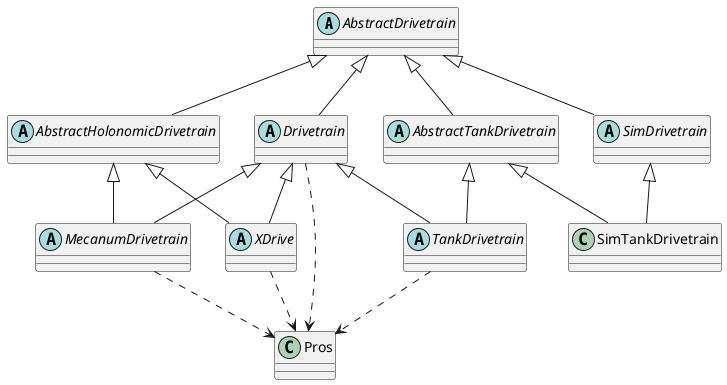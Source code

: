 @startuml
abstract "AbstractDrivetrain" as abstractDrivetrain
abstract "AbstractHolonomicDrivetrain" as abstractHolonomicDrivetrain
abstract "AbstractTankDrivetrain" as abstractTankDrivetrain

abstractDrivetrain <|-- abstractHolonomicDrivetrain
abstractDrivetrain <|-- abstractTankDrivetrain

abstract "SimDrivetrain" as simDrivetrain
class "SimTankDrivetrain" as simTankDrivetrain

abstractDrivetrain <|-- simDrivetrain
simDrivetrain <|-- simTankDrivetrain
abstractTankDrivetrain <|-- simTankDrivetrain

abstract "Drivetrain" as drivetrain

abstractDrivetrain <|-- drivetrain

abstract "XDrive" as xdrive

drivetrain <|-- xdrive
abstractHolonomicDrivetrain <|-- xdrive

abstract "MecanumDrivetrain" as mecanumDrivetrain

drivetrain <|-- mecanumDrivetrain
abstractHolonomicDrivetrain <|-- mecanumDrivetrain

abstract "TankDrivetrain" as tankDrivetrain

drivetrain <|-- tankDrivetrain
abstractTankDrivetrain <|-- tankDrivetrain

class "Pros" as pros

drivetrain ..> pros
xdrive ..> pros
mecanumDrivetrain ..> pros
tankDrivetrain ..> pros

@enduml
